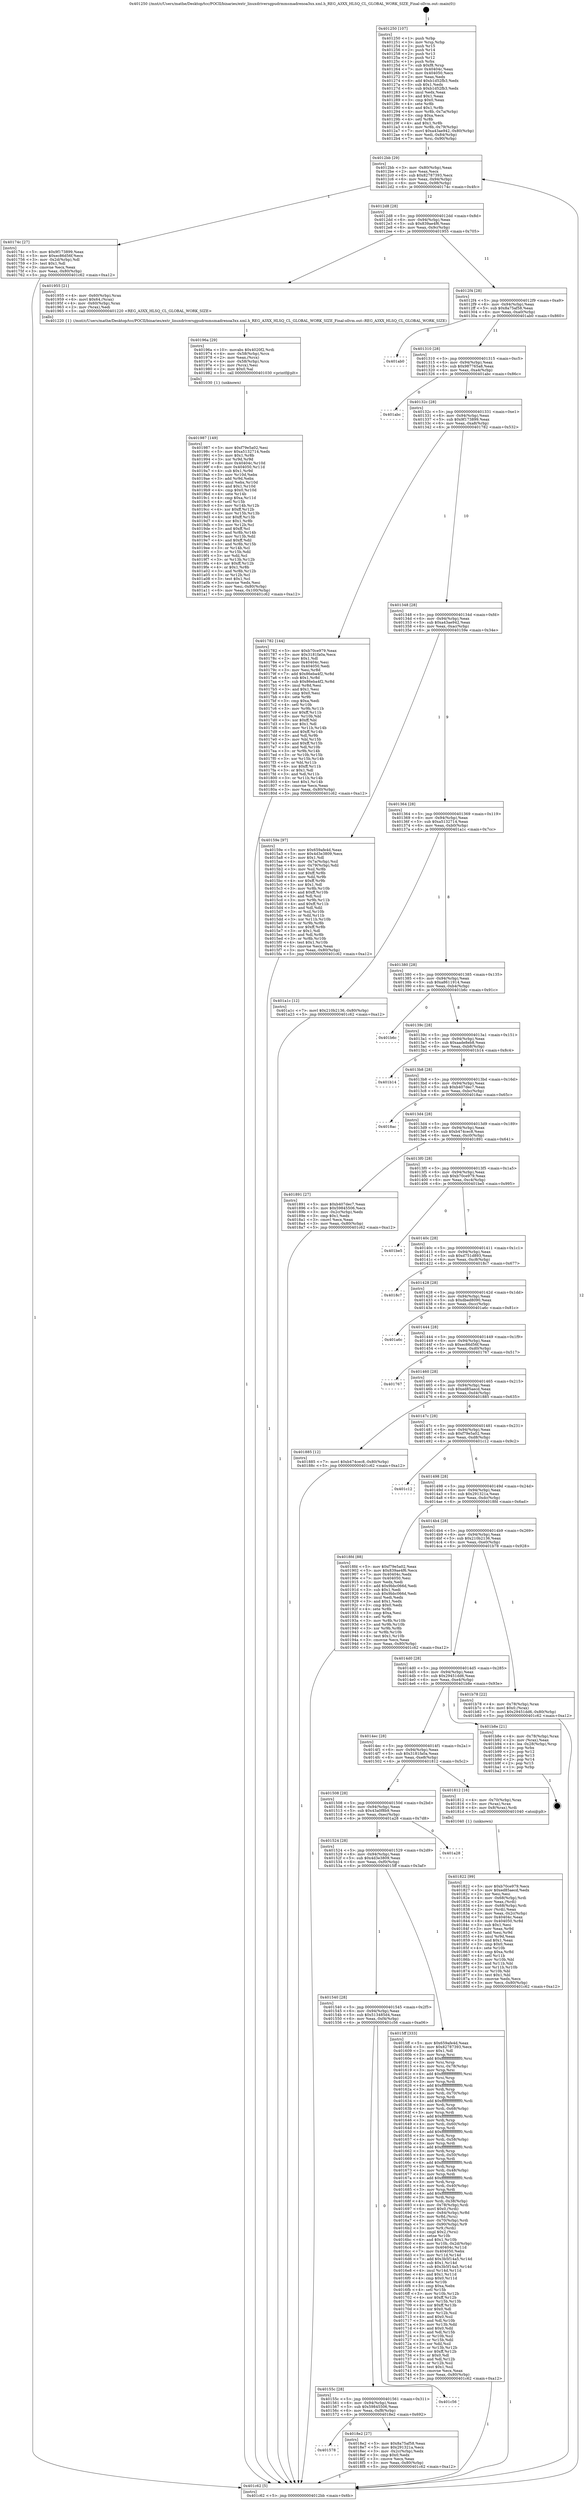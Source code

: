 digraph "0x401250" {
  label = "0x401250 (/mnt/c/Users/mathe/Desktop/tcc/POCII/binaries/extr_linuxdriversgpudrmmsmadrenoa3xx.xml.h_REG_A3XX_HLSQ_CL_GLOBAL_WORK_SIZE_Final-ollvm.out::main(0))"
  labelloc = "t"
  node[shape=record]

  Entry [label="",width=0.3,height=0.3,shape=circle,fillcolor=black,style=filled]
  "0x4012bb" [label="{
     0x4012bb [29]\l
     | [instrs]\l
     &nbsp;&nbsp;0x4012bb \<+3\>: mov -0x80(%rbp),%eax\l
     &nbsp;&nbsp;0x4012be \<+2\>: mov %eax,%ecx\l
     &nbsp;&nbsp;0x4012c0 \<+6\>: sub $0x82787393,%ecx\l
     &nbsp;&nbsp;0x4012c6 \<+6\>: mov %eax,-0x94(%rbp)\l
     &nbsp;&nbsp;0x4012cc \<+6\>: mov %ecx,-0x98(%rbp)\l
     &nbsp;&nbsp;0x4012d2 \<+6\>: je 000000000040174c \<main+0x4fc\>\l
  }"]
  "0x40174c" [label="{
     0x40174c [27]\l
     | [instrs]\l
     &nbsp;&nbsp;0x40174c \<+5\>: mov $0x9f173899,%eax\l
     &nbsp;&nbsp;0x401751 \<+5\>: mov $0xec86d56f,%ecx\l
     &nbsp;&nbsp;0x401756 \<+3\>: mov -0x2d(%rbp),%dl\l
     &nbsp;&nbsp;0x401759 \<+3\>: test $0x1,%dl\l
     &nbsp;&nbsp;0x40175c \<+3\>: cmovne %ecx,%eax\l
     &nbsp;&nbsp;0x40175f \<+3\>: mov %eax,-0x80(%rbp)\l
     &nbsp;&nbsp;0x401762 \<+5\>: jmp 0000000000401c62 \<main+0xa12\>\l
  }"]
  "0x4012d8" [label="{
     0x4012d8 [28]\l
     | [instrs]\l
     &nbsp;&nbsp;0x4012d8 \<+5\>: jmp 00000000004012dd \<main+0x8d\>\l
     &nbsp;&nbsp;0x4012dd \<+6\>: mov -0x94(%rbp),%eax\l
     &nbsp;&nbsp;0x4012e3 \<+5\>: sub $0x839ae4f6,%eax\l
     &nbsp;&nbsp;0x4012e8 \<+6\>: mov %eax,-0x9c(%rbp)\l
     &nbsp;&nbsp;0x4012ee \<+6\>: je 0000000000401955 \<main+0x705\>\l
  }"]
  Exit [label="",width=0.3,height=0.3,shape=circle,fillcolor=black,style=filled,peripheries=2]
  "0x401955" [label="{
     0x401955 [21]\l
     | [instrs]\l
     &nbsp;&nbsp;0x401955 \<+4\>: mov -0x60(%rbp),%rax\l
     &nbsp;&nbsp;0x401959 \<+6\>: movl $0x64,(%rax)\l
     &nbsp;&nbsp;0x40195f \<+4\>: mov -0x60(%rbp),%rax\l
     &nbsp;&nbsp;0x401963 \<+2\>: mov (%rax),%edi\l
     &nbsp;&nbsp;0x401965 \<+5\>: call 0000000000401220 \<REG_A3XX_HLSQ_CL_GLOBAL_WORK_SIZE\>\l
     | [calls]\l
     &nbsp;&nbsp;0x401220 \{1\} (/mnt/c/Users/mathe/Desktop/tcc/POCII/binaries/extr_linuxdriversgpudrmmsmadrenoa3xx.xml.h_REG_A3XX_HLSQ_CL_GLOBAL_WORK_SIZE_Final-ollvm.out::REG_A3XX_HLSQ_CL_GLOBAL_WORK_SIZE)\l
  }"]
  "0x4012f4" [label="{
     0x4012f4 [28]\l
     | [instrs]\l
     &nbsp;&nbsp;0x4012f4 \<+5\>: jmp 00000000004012f9 \<main+0xa9\>\l
     &nbsp;&nbsp;0x4012f9 \<+6\>: mov -0x94(%rbp),%eax\l
     &nbsp;&nbsp;0x4012ff \<+5\>: sub $0x8a75af58,%eax\l
     &nbsp;&nbsp;0x401304 \<+6\>: mov %eax,-0xa0(%rbp)\l
     &nbsp;&nbsp;0x40130a \<+6\>: je 0000000000401ab0 \<main+0x860\>\l
  }"]
  "0x401987" [label="{
     0x401987 [149]\l
     | [instrs]\l
     &nbsp;&nbsp;0x401987 \<+5\>: mov $0xf79e5a02,%esi\l
     &nbsp;&nbsp;0x40198c \<+5\>: mov $0xa5132714,%edx\l
     &nbsp;&nbsp;0x401991 \<+3\>: mov $0x1,%r8b\l
     &nbsp;&nbsp;0x401994 \<+3\>: xor %r9d,%r9d\l
     &nbsp;&nbsp;0x401997 \<+8\>: mov 0x40404c,%r10d\l
     &nbsp;&nbsp;0x40199f \<+8\>: mov 0x404050,%r11d\l
     &nbsp;&nbsp;0x4019a7 \<+4\>: sub $0x1,%r9d\l
     &nbsp;&nbsp;0x4019ab \<+3\>: mov %r10d,%ebx\l
     &nbsp;&nbsp;0x4019ae \<+3\>: add %r9d,%ebx\l
     &nbsp;&nbsp;0x4019b1 \<+4\>: imul %ebx,%r10d\l
     &nbsp;&nbsp;0x4019b5 \<+4\>: and $0x1,%r10d\l
     &nbsp;&nbsp;0x4019b9 \<+4\>: cmp $0x0,%r10d\l
     &nbsp;&nbsp;0x4019bd \<+4\>: sete %r14b\l
     &nbsp;&nbsp;0x4019c1 \<+4\>: cmp $0xa,%r11d\l
     &nbsp;&nbsp;0x4019c5 \<+4\>: setl %r15b\l
     &nbsp;&nbsp;0x4019c9 \<+3\>: mov %r14b,%r12b\l
     &nbsp;&nbsp;0x4019cc \<+4\>: xor $0xff,%r12b\l
     &nbsp;&nbsp;0x4019d0 \<+3\>: mov %r15b,%r13b\l
     &nbsp;&nbsp;0x4019d3 \<+4\>: xor $0xff,%r13b\l
     &nbsp;&nbsp;0x4019d7 \<+4\>: xor $0x1,%r8b\l
     &nbsp;&nbsp;0x4019db \<+3\>: mov %r12b,%cl\l
     &nbsp;&nbsp;0x4019de \<+3\>: and $0xff,%cl\l
     &nbsp;&nbsp;0x4019e1 \<+3\>: and %r8b,%r14b\l
     &nbsp;&nbsp;0x4019e4 \<+3\>: mov %r13b,%dil\l
     &nbsp;&nbsp;0x4019e7 \<+4\>: and $0xff,%dil\l
     &nbsp;&nbsp;0x4019eb \<+3\>: and %r8b,%r15b\l
     &nbsp;&nbsp;0x4019ee \<+3\>: or %r14b,%cl\l
     &nbsp;&nbsp;0x4019f1 \<+3\>: or %r15b,%dil\l
     &nbsp;&nbsp;0x4019f4 \<+3\>: xor %dil,%cl\l
     &nbsp;&nbsp;0x4019f7 \<+3\>: or %r13b,%r12b\l
     &nbsp;&nbsp;0x4019fa \<+4\>: xor $0xff,%r12b\l
     &nbsp;&nbsp;0x4019fe \<+4\>: or $0x1,%r8b\l
     &nbsp;&nbsp;0x401a02 \<+3\>: and %r8b,%r12b\l
     &nbsp;&nbsp;0x401a05 \<+3\>: or %r12b,%cl\l
     &nbsp;&nbsp;0x401a08 \<+3\>: test $0x1,%cl\l
     &nbsp;&nbsp;0x401a0b \<+3\>: cmovne %edx,%esi\l
     &nbsp;&nbsp;0x401a0e \<+3\>: mov %esi,-0x80(%rbp)\l
     &nbsp;&nbsp;0x401a11 \<+6\>: mov %eax,-0x100(%rbp)\l
     &nbsp;&nbsp;0x401a17 \<+5\>: jmp 0000000000401c62 \<main+0xa12\>\l
  }"]
  "0x401ab0" [label="{
     0x401ab0\l
  }", style=dashed]
  "0x401310" [label="{
     0x401310 [28]\l
     | [instrs]\l
     &nbsp;&nbsp;0x401310 \<+5\>: jmp 0000000000401315 \<main+0xc5\>\l
     &nbsp;&nbsp;0x401315 \<+6\>: mov -0x94(%rbp),%eax\l
     &nbsp;&nbsp;0x40131b \<+5\>: sub $0x987765a8,%eax\l
     &nbsp;&nbsp;0x401320 \<+6\>: mov %eax,-0xa4(%rbp)\l
     &nbsp;&nbsp;0x401326 \<+6\>: je 0000000000401abc \<main+0x86c\>\l
  }"]
  "0x40196a" [label="{
     0x40196a [29]\l
     | [instrs]\l
     &nbsp;&nbsp;0x40196a \<+10\>: movabs $0x4020f2,%rdi\l
     &nbsp;&nbsp;0x401974 \<+4\>: mov -0x58(%rbp),%rcx\l
     &nbsp;&nbsp;0x401978 \<+2\>: mov %eax,(%rcx)\l
     &nbsp;&nbsp;0x40197a \<+4\>: mov -0x58(%rbp),%rcx\l
     &nbsp;&nbsp;0x40197e \<+2\>: mov (%rcx),%esi\l
     &nbsp;&nbsp;0x401980 \<+2\>: mov $0x0,%al\l
     &nbsp;&nbsp;0x401982 \<+5\>: call 0000000000401030 \<printf@plt\>\l
     | [calls]\l
     &nbsp;&nbsp;0x401030 \{1\} (unknown)\l
  }"]
  "0x401abc" [label="{
     0x401abc\l
  }", style=dashed]
  "0x40132c" [label="{
     0x40132c [28]\l
     | [instrs]\l
     &nbsp;&nbsp;0x40132c \<+5\>: jmp 0000000000401331 \<main+0xe1\>\l
     &nbsp;&nbsp;0x401331 \<+6\>: mov -0x94(%rbp),%eax\l
     &nbsp;&nbsp;0x401337 \<+5\>: sub $0x9f173899,%eax\l
     &nbsp;&nbsp;0x40133c \<+6\>: mov %eax,-0xa8(%rbp)\l
     &nbsp;&nbsp;0x401342 \<+6\>: je 0000000000401782 \<main+0x532\>\l
  }"]
  "0x401578" [label="{
     0x401578\l
  }", style=dashed]
  "0x401782" [label="{
     0x401782 [144]\l
     | [instrs]\l
     &nbsp;&nbsp;0x401782 \<+5\>: mov $0xb70ce979,%eax\l
     &nbsp;&nbsp;0x401787 \<+5\>: mov $0x3181fa0a,%ecx\l
     &nbsp;&nbsp;0x40178c \<+2\>: mov $0x1,%dl\l
     &nbsp;&nbsp;0x40178e \<+7\>: mov 0x40404c,%esi\l
     &nbsp;&nbsp;0x401795 \<+7\>: mov 0x404050,%edi\l
     &nbsp;&nbsp;0x40179c \<+3\>: mov %esi,%r8d\l
     &nbsp;&nbsp;0x40179f \<+7\>: add $0x86eba4f2,%r8d\l
     &nbsp;&nbsp;0x4017a6 \<+4\>: sub $0x1,%r8d\l
     &nbsp;&nbsp;0x4017aa \<+7\>: sub $0x86eba4f2,%r8d\l
     &nbsp;&nbsp;0x4017b1 \<+4\>: imul %r8d,%esi\l
     &nbsp;&nbsp;0x4017b5 \<+3\>: and $0x1,%esi\l
     &nbsp;&nbsp;0x4017b8 \<+3\>: cmp $0x0,%esi\l
     &nbsp;&nbsp;0x4017bb \<+4\>: sete %r9b\l
     &nbsp;&nbsp;0x4017bf \<+3\>: cmp $0xa,%edi\l
     &nbsp;&nbsp;0x4017c2 \<+4\>: setl %r10b\l
     &nbsp;&nbsp;0x4017c6 \<+3\>: mov %r9b,%r11b\l
     &nbsp;&nbsp;0x4017c9 \<+4\>: xor $0xff,%r11b\l
     &nbsp;&nbsp;0x4017cd \<+3\>: mov %r10b,%bl\l
     &nbsp;&nbsp;0x4017d0 \<+3\>: xor $0xff,%bl\l
     &nbsp;&nbsp;0x4017d3 \<+3\>: xor $0x1,%dl\l
     &nbsp;&nbsp;0x4017d6 \<+3\>: mov %r11b,%r14b\l
     &nbsp;&nbsp;0x4017d9 \<+4\>: and $0xff,%r14b\l
     &nbsp;&nbsp;0x4017dd \<+3\>: and %dl,%r9b\l
     &nbsp;&nbsp;0x4017e0 \<+3\>: mov %bl,%r15b\l
     &nbsp;&nbsp;0x4017e3 \<+4\>: and $0xff,%r15b\l
     &nbsp;&nbsp;0x4017e7 \<+3\>: and %dl,%r10b\l
     &nbsp;&nbsp;0x4017ea \<+3\>: or %r9b,%r14b\l
     &nbsp;&nbsp;0x4017ed \<+3\>: or %r10b,%r15b\l
     &nbsp;&nbsp;0x4017f0 \<+3\>: xor %r15b,%r14b\l
     &nbsp;&nbsp;0x4017f3 \<+3\>: or %bl,%r11b\l
     &nbsp;&nbsp;0x4017f6 \<+4\>: xor $0xff,%r11b\l
     &nbsp;&nbsp;0x4017fa \<+3\>: or $0x1,%dl\l
     &nbsp;&nbsp;0x4017fd \<+3\>: and %dl,%r11b\l
     &nbsp;&nbsp;0x401800 \<+3\>: or %r11b,%r14b\l
     &nbsp;&nbsp;0x401803 \<+4\>: test $0x1,%r14b\l
     &nbsp;&nbsp;0x401807 \<+3\>: cmovne %ecx,%eax\l
     &nbsp;&nbsp;0x40180a \<+3\>: mov %eax,-0x80(%rbp)\l
     &nbsp;&nbsp;0x40180d \<+5\>: jmp 0000000000401c62 \<main+0xa12\>\l
  }"]
  "0x401348" [label="{
     0x401348 [28]\l
     | [instrs]\l
     &nbsp;&nbsp;0x401348 \<+5\>: jmp 000000000040134d \<main+0xfd\>\l
     &nbsp;&nbsp;0x40134d \<+6\>: mov -0x94(%rbp),%eax\l
     &nbsp;&nbsp;0x401353 \<+5\>: sub $0xa43ae942,%eax\l
     &nbsp;&nbsp;0x401358 \<+6\>: mov %eax,-0xac(%rbp)\l
     &nbsp;&nbsp;0x40135e \<+6\>: je 000000000040159e \<main+0x34e\>\l
  }"]
  "0x4018e2" [label="{
     0x4018e2 [27]\l
     | [instrs]\l
     &nbsp;&nbsp;0x4018e2 \<+5\>: mov $0x8a75af58,%eax\l
     &nbsp;&nbsp;0x4018e7 \<+5\>: mov $0x291321a,%ecx\l
     &nbsp;&nbsp;0x4018ec \<+3\>: mov -0x2c(%rbp),%edx\l
     &nbsp;&nbsp;0x4018ef \<+3\>: cmp $0x0,%edx\l
     &nbsp;&nbsp;0x4018f2 \<+3\>: cmove %ecx,%eax\l
     &nbsp;&nbsp;0x4018f5 \<+3\>: mov %eax,-0x80(%rbp)\l
     &nbsp;&nbsp;0x4018f8 \<+5\>: jmp 0000000000401c62 \<main+0xa12\>\l
  }"]
  "0x40159e" [label="{
     0x40159e [97]\l
     | [instrs]\l
     &nbsp;&nbsp;0x40159e \<+5\>: mov $0x659afe4d,%eax\l
     &nbsp;&nbsp;0x4015a3 \<+5\>: mov $0x4d3e3809,%ecx\l
     &nbsp;&nbsp;0x4015a8 \<+2\>: mov $0x1,%dl\l
     &nbsp;&nbsp;0x4015aa \<+4\>: mov -0x7a(%rbp),%sil\l
     &nbsp;&nbsp;0x4015ae \<+4\>: mov -0x79(%rbp),%dil\l
     &nbsp;&nbsp;0x4015b2 \<+3\>: mov %sil,%r8b\l
     &nbsp;&nbsp;0x4015b5 \<+4\>: xor $0xff,%r8b\l
     &nbsp;&nbsp;0x4015b9 \<+3\>: mov %dil,%r9b\l
     &nbsp;&nbsp;0x4015bc \<+4\>: xor $0xff,%r9b\l
     &nbsp;&nbsp;0x4015c0 \<+3\>: xor $0x1,%dl\l
     &nbsp;&nbsp;0x4015c3 \<+3\>: mov %r8b,%r10b\l
     &nbsp;&nbsp;0x4015c6 \<+4\>: and $0xff,%r10b\l
     &nbsp;&nbsp;0x4015ca \<+3\>: and %dl,%sil\l
     &nbsp;&nbsp;0x4015cd \<+3\>: mov %r9b,%r11b\l
     &nbsp;&nbsp;0x4015d0 \<+4\>: and $0xff,%r11b\l
     &nbsp;&nbsp;0x4015d4 \<+3\>: and %dl,%dil\l
     &nbsp;&nbsp;0x4015d7 \<+3\>: or %sil,%r10b\l
     &nbsp;&nbsp;0x4015da \<+3\>: or %dil,%r11b\l
     &nbsp;&nbsp;0x4015dd \<+3\>: xor %r11b,%r10b\l
     &nbsp;&nbsp;0x4015e0 \<+3\>: or %r9b,%r8b\l
     &nbsp;&nbsp;0x4015e3 \<+4\>: xor $0xff,%r8b\l
     &nbsp;&nbsp;0x4015e7 \<+3\>: or $0x1,%dl\l
     &nbsp;&nbsp;0x4015ea \<+3\>: and %dl,%r8b\l
     &nbsp;&nbsp;0x4015ed \<+3\>: or %r8b,%r10b\l
     &nbsp;&nbsp;0x4015f0 \<+4\>: test $0x1,%r10b\l
     &nbsp;&nbsp;0x4015f4 \<+3\>: cmovne %ecx,%eax\l
     &nbsp;&nbsp;0x4015f7 \<+3\>: mov %eax,-0x80(%rbp)\l
     &nbsp;&nbsp;0x4015fa \<+5\>: jmp 0000000000401c62 \<main+0xa12\>\l
  }"]
  "0x401364" [label="{
     0x401364 [28]\l
     | [instrs]\l
     &nbsp;&nbsp;0x401364 \<+5\>: jmp 0000000000401369 \<main+0x119\>\l
     &nbsp;&nbsp;0x401369 \<+6\>: mov -0x94(%rbp),%eax\l
     &nbsp;&nbsp;0x40136f \<+5\>: sub $0xa5132714,%eax\l
     &nbsp;&nbsp;0x401374 \<+6\>: mov %eax,-0xb0(%rbp)\l
     &nbsp;&nbsp;0x40137a \<+6\>: je 0000000000401a1c \<main+0x7cc\>\l
  }"]
  "0x401c62" [label="{
     0x401c62 [5]\l
     | [instrs]\l
     &nbsp;&nbsp;0x401c62 \<+5\>: jmp 00000000004012bb \<main+0x6b\>\l
  }"]
  "0x401250" [label="{
     0x401250 [107]\l
     | [instrs]\l
     &nbsp;&nbsp;0x401250 \<+1\>: push %rbp\l
     &nbsp;&nbsp;0x401251 \<+3\>: mov %rsp,%rbp\l
     &nbsp;&nbsp;0x401254 \<+2\>: push %r15\l
     &nbsp;&nbsp;0x401256 \<+2\>: push %r14\l
     &nbsp;&nbsp;0x401258 \<+2\>: push %r13\l
     &nbsp;&nbsp;0x40125a \<+2\>: push %r12\l
     &nbsp;&nbsp;0x40125c \<+1\>: push %rbx\l
     &nbsp;&nbsp;0x40125d \<+7\>: sub $0xf8,%rsp\l
     &nbsp;&nbsp;0x401264 \<+7\>: mov 0x40404c,%eax\l
     &nbsp;&nbsp;0x40126b \<+7\>: mov 0x404050,%ecx\l
     &nbsp;&nbsp;0x401272 \<+2\>: mov %eax,%edx\l
     &nbsp;&nbsp;0x401274 \<+6\>: add $0xb1d52fb3,%edx\l
     &nbsp;&nbsp;0x40127a \<+3\>: sub $0x1,%edx\l
     &nbsp;&nbsp;0x40127d \<+6\>: sub $0xb1d52fb3,%edx\l
     &nbsp;&nbsp;0x401283 \<+3\>: imul %edx,%eax\l
     &nbsp;&nbsp;0x401286 \<+3\>: and $0x1,%eax\l
     &nbsp;&nbsp;0x401289 \<+3\>: cmp $0x0,%eax\l
     &nbsp;&nbsp;0x40128c \<+4\>: sete %r8b\l
     &nbsp;&nbsp;0x401290 \<+4\>: and $0x1,%r8b\l
     &nbsp;&nbsp;0x401294 \<+4\>: mov %r8b,-0x7a(%rbp)\l
     &nbsp;&nbsp;0x401298 \<+3\>: cmp $0xa,%ecx\l
     &nbsp;&nbsp;0x40129b \<+4\>: setl %r8b\l
     &nbsp;&nbsp;0x40129f \<+4\>: and $0x1,%r8b\l
     &nbsp;&nbsp;0x4012a3 \<+4\>: mov %r8b,-0x79(%rbp)\l
     &nbsp;&nbsp;0x4012a7 \<+7\>: movl $0xa43ae942,-0x80(%rbp)\l
     &nbsp;&nbsp;0x4012ae \<+6\>: mov %edi,-0x84(%rbp)\l
     &nbsp;&nbsp;0x4012b4 \<+7\>: mov %rsi,-0x90(%rbp)\l
  }"]
  "0x40155c" [label="{
     0x40155c [28]\l
     | [instrs]\l
     &nbsp;&nbsp;0x40155c \<+5\>: jmp 0000000000401561 \<main+0x311\>\l
     &nbsp;&nbsp;0x401561 \<+6\>: mov -0x94(%rbp),%eax\l
     &nbsp;&nbsp;0x401567 \<+5\>: sub $0x59845506,%eax\l
     &nbsp;&nbsp;0x40156c \<+6\>: mov %eax,-0xf8(%rbp)\l
     &nbsp;&nbsp;0x401572 \<+6\>: je 00000000004018e2 \<main+0x692\>\l
  }"]
  "0x401a1c" [label="{
     0x401a1c [12]\l
     | [instrs]\l
     &nbsp;&nbsp;0x401a1c \<+7\>: movl $0x210b2136,-0x80(%rbp)\l
     &nbsp;&nbsp;0x401a23 \<+5\>: jmp 0000000000401c62 \<main+0xa12\>\l
  }"]
  "0x401380" [label="{
     0x401380 [28]\l
     | [instrs]\l
     &nbsp;&nbsp;0x401380 \<+5\>: jmp 0000000000401385 \<main+0x135\>\l
     &nbsp;&nbsp;0x401385 \<+6\>: mov -0x94(%rbp),%eax\l
     &nbsp;&nbsp;0x40138b \<+5\>: sub $0xa8611914,%eax\l
     &nbsp;&nbsp;0x401390 \<+6\>: mov %eax,-0xb4(%rbp)\l
     &nbsp;&nbsp;0x401396 \<+6\>: je 0000000000401b6c \<main+0x91c\>\l
  }"]
  "0x401c56" [label="{
     0x401c56\l
  }", style=dashed]
  "0x401b6c" [label="{
     0x401b6c\l
  }", style=dashed]
  "0x40139c" [label="{
     0x40139c [28]\l
     | [instrs]\l
     &nbsp;&nbsp;0x40139c \<+5\>: jmp 00000000004013a1 \<main+0x151\>\l
     &nbsp;&nbsp;0x4013a1 \<+6\>: mov -0x94(%rbp),%eax\l
     &nbsp;&nbsp;0x4013a7 \<+5\>: sub $0xaade8eb8,%eax\l
     &nbsp;&nbsp;0x4013ac \<+6\>: mov %eax,-0xb8(%rbp)\l
     &nbsp;&nbsp;0x4013b2 \<+6\>: je 0000000000401b14 \<main+0x8c4\>\l
  }"]
  "0x401822" [label="{
     0x401822 [99]\l
     | [instrs]\l
     &nbsp;&nbsp;0x401822 \<+5\>: mov $0xb70ce979,%ecx\l
     &nbsp;&nbsp;0x401827 \<+5\>: mov $0xed85aecd,%edx\l
     &nbsp;&nbsp;0x40182c \<+2\>: xor %esi,%esi\l
     &nbsp;&nbsp;0x40182e \<+4\>: mov -0x68(%rbp),%rdi\l
     &nbsp;&nbsp;0x401832 \<+2\>: mov %eax,(%rdi)\l
     &nbsp;&nbsp;0x401834 \<+4\>: mov -0x68(%rbp),%rdi\l
     &nbsp;&nbsp;0x401838 \<+2\>: mov (%rdi),%eax\l
     &nbsp;&nbsp;0x40183a \<+3\>: mov %eax,-0x2c(%rbp)\l
     &nbsp;&nbsp;0x40183d \<+7\>: mov 0x40404c,%eax\l
     &nbsp;&nbsp;0x401844 \<+8\>: mov 0x404050,%r8d\l
     &nbsp;&nbsp;0x40184c \<+3\>: sub $0x1,%esi\l
     &nbsp;&nbsp;0x40184f \<+3\>: mov %eax,%r9d\l
     &nbsp;&nbsp;0x401852 \<+3\>: add %esi,%r9d\l
     &nbsp;&nbsp;0x401855 \<+4\>: imul %r9d,%eax\l
     &nbsp;&nbsp;0x401859 \<+3\>: and $0x1,%eax\l
     &nbsp;&nbsp;0x40185c \<+3\>: cmp $0x0,%eax\l
     &nbsp;&nbsp;0x40185f \<+4\>: sete %r10b\l
     &nbsp;&nbsp;0x401863 \<+4\>: cmp $0xa,%r8d\l
     &nbsp;&nbsp;0x401867 \<+4\>: setl %r11b\l
     &nbsp;&nbsp;0x40186b \<+3\>: mov %r10b,%bl\l
     &nbsp;&nbsp;0x40186e \<+3\>: and %r11b,%bl\l
     &nbsp;&nbsp;0x401871 \<+3\>: xor %r11b,%r10b\l
     &nbsp;&nbsp;0x401874 \<+3\>: or %r10b,%bl\l
     &nbsp;&nbsp;0x401877 \<+3\>: test $0x1,%bl\l
     &nbsp;&nbsp;0x40187a \<+3\>: cmovne %edx,%ecx\l
     &nbsp;&nbsp;0x40187d \<+3\>: mov %ecx,-0x80(%rbp)\l
     &nbsp;&nbsp;0x401880 \<+5\>: jmp 0000000000401c62 \<main+0xa12\>\l
  }"]
  "0x401b14" [label="{
     0x401b14\l
  }", style=dashed]
  "0x4013b8" [label="{
     0x4013b8 [28]\l
     | [instrs]\l
     &nbsp;&nbsp;0x4013b8 \<+5\>: jmp 00000000004013bd \<main+0x16d\>\l
     &nbsp;&nbsp;0x4013bd \<+6\>: mov -0x94(%rbp),%eax\l
     &nbsp;&nbsp;0x4013c3 \<+5\>: sub $0xb407dec7,%eax\l
     &nbsp;&nbsp;0x4013c8 \<+6\>: mov %eax,-0xbc(%rbp)\l
     &nbsp;&nbsp;0x4013ce \<+6\>: je 00000000004018ac \<main+0x65c\>\l
  }"]
  "0x401540" [label="{
     0x401540 [28]\l
     | [instrs]\l
     &nbsp;&nbsp;0x401540 \<+5\>: jmp 0000000000401545 \<main+0x2f5\>\l
     &nbsp;&nbsp;0x401545 \<+6\>: mov -0x94(%rbp),%eax\l
     &nbsp;&nbsp;0x40154b \<+5\>: sub $0x513485d4,%eax\l
     &nbsp;&nbsp;0x401550 \<+6\>: mov %eax,-0xf4(%rbp)\l
     &nbsp;&nbsp;0x401556 \<+6\>: je 0000000000401c56 \<main+0xa06\>\l
  }"]
  "0x4018ac" [label="{
     0x4018ac\l
  }", style=dashed]
  "0x4013d4" [label="{
     0x4013d4 [28]\l
     | [instrs]\l
     &nbsp;&nbsp;0x4013d4 \<+5\>: jmp 00000000004013d9 \<main+0x189\>\l
     &nbsp;&nbsp;0x4013d9 \<+6\>: mov -0x94(%rbp),%eax\l
     &nbsp;&nbsp;0x4013df \<+5\>: sub $0xb474cec8,%eax\l
     &nbsp;&nbsp;0x4013e4 \<+6\>: mov %eax,-0xc0(%rbp)\l
     &nbsp;&nbsp;0x4013ea \<+6\>: je 0000000000401891 \<main+0x641\>\l
  }"]
  "0x4015ff" [label="{
     0x4015ff [333]\l
     | [instrs]\l
     &nbsp;&nbsp;0x4015ff \<+5\>: mov $0x659afe4d,%eax\l
     &nbsp;&nbsp;0x401604 \<+5\>: mov $0x82787393,%ecx\l
     &nbsp;&nbsp;0x401609 \<+2\>: mov $0x1,%dl\l
     &nbsp;&nbsp;0x40160b \<+3\>: mov %rsp,%rsi\l
     &nbsp;&nbsp;0x40160e \<+4\>: add $0xfffffffffffffff0,%rsi\l
     &nbsp;&nbsp;0x401612 \<+3\>: mov %rsi,%rsp\l
     &nbsp;&nbsp;0x401615 \<+4\>: mov %rsi,-0x78(%rbp)\l
     &nbsp;&nbsp;0x401619 \<+3\>: mov %rsp,%rsi\l
     &nbsp;&nbsp;0x40161c \<+4\>: add $0xfffffffffffffff0,%rsi\l
     &nbsp;&nbsp;0x401620 \<+3\>: mov %rsi,%rsp\l
     &nbsp;&nbsp;0x401623 \<+3\>: mov %rsp,%rdi\l
     &nbsp;&nbsp;0x401626 \<+4\>: add $0xfffffffffffffff0,%rdi\l
     &nbsp;&nbsp;0x40162a \<+3\>: mov %rdi,%rsp\l
     &nbsp;&nbsp;0x40162d \<+4\>: mov %rdi,-0x70(%rbp)\l
     &nbsp;&nbsp;0x401631 \<+3\>: mov %rsp,%rdi\l
     &nbsp;&nbsp;0x401634 \<+4\>: add $0xfffffffffffffff0,%rdi\l
     &nbsp;&nbsp;0x401638 \<+3\>: mov %rdi,%rsp\l
     &nbsp;&nbsp;0x40163b \<+4\>: mov %rdi,-0x68(%rbp)\l
     &nbsp;&nbsp;0x40163f \<+3\>: mov %rsp,%rdi\l
     &nbsp;&nbsp;0x401642 \<+4\>: add $0xfffffffffffffff0,%rdi\l
     &nbsp;&nbsp;0x401646 \<+3\>: mov %rdi,%rsp\l
     &nbsp;&nbsp;0x401649 \<+4\>: mov %rdi,-0x60(%rbp)\l
     &nbsp;&nbsp;0x40164d \<+3\>: mov %rsp,%rdi\l
     &nbsp;&nbsp;0x401650 \<+4\>: add $0xfffffffffffffff0,%rdi\l
     &nbsp;&nbsp;0x401654 \<+3\>: mov %rdi,%rsp\l
     &nbsp;&nbsp;0x401657 \<+4\>: mov %rdi,-0x58(%rbp)\l
     &nbsp;&nbsp;0x40165b \<+3\>: mov %rsp,%rdi\l
     &nbsp;&nbsp;0x40165e \<+4\>: add $0xfffffffffffffff0,%rdi\l
     &nbsp;&nbsp;0x401662 \<+3\>: mov %rdi,%rsp\l
     &nbsp;&nbsp;0x401665 \<+4\>: mov %rdi,-0x50(%rbp)\l
     &nbsp;&nbsp;0x401669 \<+3\>: mov %rsp,%rdi\l
     &nbsp;&nbsp;0x40166c \<+4\>: add $0xfffffffffffffff0,%rdi\l
     &nbsp;&nbsp;0x401670 \<+3\>: mov %rdi,%rsp\l
     &nbsp;&nbsp;0x401673 \<+4\>: mov %rdi,-0x48(%rbp)\l
     &nbsp;&nbsp;0x401677 \<+3\>: mov %rsp,%rdi\l
     &nbsp;&nbsp;0x40167a \<+4\>: add $0xfffffffffffffff0,%rdi\l
     &nbsp;&nbsp;0x40167e \<+3\>: mov %rdi,%rsp\l
     &nbsp;&nbsp;0x401681 \<+4\>: mov %rdi,-0x40(%rbp)\l
     &nbsp;&nbsp;0x401685 \<+3\>: mov %rsp,%rdi\l
     &nbsp;&nbsp;0x401688 \<+4\>: add $0xfffffffffffffff0,%rdi\l
     &nbsp;&nbsp;0x40168c \<+3\>: mov %rdi,%rsp\l
     &nbsp;&nbsp;0x40168f \<+4\>: mov %rdi,-0x38(%rbp)\l
     &nbsp;&nbsp;0x401693 \<+4\>: mov -0x78(%rbp),%rdi\l
     &nbsp;&nbsp;0x401697 \<+6\>: movl $0x0,(%rdi)\l
     &nbsp;&nbsp;0x40169d \<+7\>: mov -0x84(%rbp),%r8d\l
     &nbsp;&nbsp;0x4016a4 \<+3\>: mov %r8d,(%rsi)\l
     &nbsp;&nbsp;0x4016a7 \<+4\>: mov -0x70(%rbp),%rdi\l
     &nbsp;&nbsp;0x4016ab \<+7\>: mov -0x90(%rbp),%r9\l
     &nbsp;&nbsp;0x4016b2 \<+3\>: mov %r9,(%rdi)\l
     &nbsp;&nbsp;0x4016b5 \<+3\>: cmpl $0x2,(%rsi)\l
     &nbsp;&nbsp;0x4016b8 \<+4\>: setne %r10b\l
     &nbsp;&nbsp;0x4016bc \<+4\>: and $0x1,%r10b\l
     &nbsp;&nbsp;0x4016c0 \<+4\>: mov %r10b,-0x2d(%rbp)\l
     &nbsp;&nbsp;0x4016c4 \<+8\>: mov 0x40404c,%r11d\l
     &nbsp;&nbsp;0x4016cc \<+7\>: mov 0x404050,%ebx\l
     &nbsp;&nbsp;0x4016d3 \<+3\>: mov %r11d,%r14d\l
     &nbsp;&nbsp;0x4016d6 \<+7\>: add $0x3b5f14a5,%r14d\l
     &nbsp;&nbsp;0x4016dd \<+4\>: sub $0x1,%r14d\l
     &nbsp;&nbsp;0x4016e1 \<+7\>: sub $0x3b5f14a5,%r14d\l
     &nbsp;&nbsp;0x4016e8 \<+4\>: imul %r14d,%r11d\l
     &nbsp;&nbsp;0x4016ec \<+4\>: and $0x1,%r11d\l
     &nbsp;&nbsp;0x4016f0 \<+4\>: cmp $0x0,%r11d\l
     &nbsp;&nbsp;0x4016f4 \<+4\>: sete %r10b\l
     &nbsp;&nbsp;0x4016f8 \<+3\>: cmp $0xa,%ebx\l
     &nbsp;&nbsp;0x4016fb \<+4\>: setl %r15b\l
     &nbsp;&nbsp;0x4016ff \<+3\>: mov %r10b,%r12b\l
     &nbsp;&nbsp;0x401702 \<+4\>: xor $0xff,%r12b\l
     &nbsp;&nbsp;0x401706 \<+3\>: mov %r15b,%r13b\l
     &nbsp;&nbsp;0x401709 \<+4\>: xor $0xff,%r13b\l
     &nbsp;&nbsp;0x40170d \<+3\>: xor $0x0,%dl\l
     &nbsp;&nbsp;0x401710 \<+3\>: mov %r12b,%sil\l
     &nbsp;&nbsp;0x401713 \<+4\>: and $0x0,%sil\l
     &nbsp;&nbsp;0x401717 \<+3\>: and %dl,%r10b\l
     &nbsp;&nbsp;0x40171a \<+3\>: mov %r13b,%dil\l
     &nbsp;&nbsp;0x40171d \<+4\>: and $0x0,%dil\l
     &nbsp;&nbsp;0x401721 \<+3\>: and %dl,%r15b\l
     &nbsp;&nbsp;0x401724 \<+3\>: or %r10b,%sil\l
     &nbsp;&nbsp;0x401727 \<+3\>: or %r15b,%dil\l
     &nbsp;&nbsp;0x40172a \<+3\>: xor %dil,%sil\l
     &nbsp;&nbsp;0x40172d \<+3\>: or %r13b,%r12b\l
     &nbsp;&nbsp;0x401730 \<+4\>: xor $0xff,%r12b\l
     &nbsp;&nbsp;0x401734 \<+3\>: or $0x0,%dl\l
     &nbsp;&nbsp;0x401737 \<+3\>: and %dl,%r12b\l
     &nbsp;&nbsp;0x40173a \<+3\>: or %r12b,%sil\l
     &nbsp;&nbsp;0x40173d \<+4\>: test $0x1,%sil\l
     &nbsp;&nbsp;0x401741 \<+3\>: cmovne %ecx,%eax\l
     &nbsp;&nbsp;0x401744 \<+3\>: mov %eax,-0x80(%rbp)\l
     &nbsp;&nbsp;0x401747 \<+5\>: jmp 0000000000401c62 \<main+0xa12\>\l
  }"]
  "0x401891" [label="{
     0x401891 [27]\l
     | [instrs]\l
     &nbsp;&nbsp;0x401891 \<+5\>: mov $0xb407dec7,%eax\l
     &nbsp;&nbsp;0x401896 \<+5\>: mov $0x59845506,%ecx\l
     &nbsp;&nbsp;0x40189b \<+3\>: mov -0x2c(%rbp),%edx\l
     &nbsp;&nbsp;0x40189e \<+3\>: cmp $0x1,%edx\l
     &nbsp;&nbsp;0x4018a1 \<+3\>: cmovl %ecx,%eax\l
     &nbsp;&nbsp;0x4018a4 \<+3\>: mov %eax,-0x80(%rbp)\l
     &nbsp;&nbsp;0x4018a7 \<+5\>: jmp 0000000000401c62 \<main+0xa12\>\l
  }"]
  "0x4013f0" [label="{
     0x4013f0 [28]\l
     | [instrs]\l
     &nbsp;&nbsp;0x4013f0 \<+5\>: jmp 00000000004013f5 \<main+0x1a5\>\l
     &nbsp;&nbsp;0x4013f5 \<+6\>: mov -0x94(%rbp),%eax\l
     &nbsp;&nbsp;0x4013fb \<+5\>: sub $0xb70ce979,%eax\l
     &nbsp;&nbsp;0x401400 \<+6\>: mov %eax,-0xc4(%rbp)\l
     &nbsp;&nbsp;0x401406 \<+6\>: je 0000000000401be5 \<main+0x995\>\l
  }"]
  "0x401524" [label="{
     0x401524 [28]\l
     | [instrs]\l
     &nbsp;&nbsp;0x401524 \<+5\>: jmp 0000000000401529 \<main+0x2d9\>\l
     &nbsp;&nbsp;0x401529 \<+6\>: mov -0x94(%rbp),%eax\l
     &nbsp;&nbsp;0x40152f \<+5\>: sub $0x4d3e3809,%eax\l
     &nbsp;&nbsp;0x401534 \<+6\>: mov %eax,-0xf0(%rbp)\l
     &nbsp;&nbsp;0x40153a \<+6\>: je 00000000004015ff \<main+0x3af\>\l
  }"]
  "0x401be5" [label="{
     0x401be5\l
  }", style=dashed]
  "0x40140c" [label="{
     0x40140c [28]\l
     | [instrs]\l
     &nbsp;&nbsp;0x40140c \<+5\>: jmp 0000000000401411 \<main+0x1c1\>\l
     &nbsp;&nbsp;0x401411 \<+6\>: mov -0x94(%rbp),%eax\l
     &nbsp;&nbsp;0x401417 \<+5\>: sub $0xd751d893,%eax\l
     &nbsp;&nbsp;0x40141c \<+6\>: mov %eax,-0xc8(%rbp)\l
     &nbsp;&nbsp;0x401422 \<+6\>: je 00000000004018c7 \<main+0x677\>\l
  }"]
  "0x401a28" [label="{
     0x401a28\l
  }", style=dashed]
  "0x4018c7" [label="{
     0x4018c7\l
  }", style=dashed]
  "0x401428" [label="{
     0x401428 [28]\l
     | [instrs]\l
     &nbsp;&nbsp;0x401428 \<+5\>: jmp 000000000040142d \<main+0x1dd\>\l
     &nbsp;&nbsp;0x40142d \<+6\>: mov -0x94(%rbp),%eax\l
     &nbsp;&nbsp;0x401433 \<+5\>: sub $0xdbed8090,%eax\l
     &nbsp;&nbsp;0x401438 \<+6\>: mov %eax,-0xcc(%rbp)\l
     &nbsp;&nbsp;0x40143e \<+6\>: je 0000000000401a6c \<main+0x81c\>\l
  }"]
  "0x401508" [label="{
     0x401508 [28]\l
     | [instrs]\l
     &nbsp;&nbsp;0x401508 \<+5\>: jmp 000000000040150d \<main+0x2bd\>\l
     &nbsp;&nbsp;0x40150d \<+6\>: mov -0x94(%rbp),%eax\l
     &nbsp;&nbsp;0x401513 \<+5\>: sub $0x43a0f8b9,%eax\l
     &nbsp;&nbsp;0x401518 \<+6\>: mov %eax,-0xec(%rbp)\l
     &nbsp;&nbsp;0x40151e \<+6\>: je 0000000000401a28 \<main+0x7d8\>\l
  }"]
  "0x401a6c" [label="{
     0x401a6c\l
  }", style=dashed]
  "0x401444" [label="{
     0x401444 [28]\l
     | [instrs]\l
     &nbsp;&nbsp;0x401444 \<+5\>: jmp 0000000000401449 \<main+0x1f9\>\l
     &nbsp;&nbsp;0x401449 \<+6\>: mov -0x94(%rbp),%eax\l
     &nbsp;&nbsp;0x40144f \<+5\>: sub $0xec86d56f,%eax\l
     &nbsp;&nbsp;0x401454 \<+6\>: mov %eax,-0xd0(%rbp)\l
     &nbsp;&nbsp;0x40145a \<+6\>: je 0000000000401767 \<main+0x517\>\l
  }"]
  "0x401812" [label="{
     0x401812 [16]\l
     | [instrs]\l
     &nbsp;&nbsp;0x401812 \<+4\>: mov -0x70(%rbp),%rax\l
     &nbsp;&nbsp;0x401816 \<+3\>: mov (%rax),%rax\l
     &nbsp;&nbsp;0x401819 \<+4\>: mov 0x8(%rax),%rdi\l
     &nbsp;&nbsp;0x40181d \<+5\>: call 0000000000401040 \<atoi@plt\>\l
     | [calls]\l
     &nbsp;&nbsp;0x401040 \{1\} (unknown)\l
  }"]
  "0x401767" [label="{
     0x401767\l
  }", style=dashed]
  "0x401460" [label="{
     0x401460 [28]\l
     | [instrs]\l
     &nbsp;&nbsp;0x401460 \<+5\>: jmp 0000000000401465 \<main+0x215\>\l
     &nbsp;&nbsp;0x401465 \<+6\>: mov -0x94(%rbp),%eax\l
     &nbsp;&nbsp;0x40146b \<+5\>: sub $0xed85aecd,%eax\l
     &nbsp;&nbsp;0x401470 \<+6\>: mov %eax,-0xd4(%rbp)\l
     &nbsp;&nbsp;0x401476 \<+6\>: je 0000000000401885 \<main+0x635\>\l
  }"]
  "0x4014ec" [label="{
     0x4014ec [28]\l
     | [instrs]\l
     &nbsp;&nbsp;0x4014ec \<+5\>: jmp 00000000004014f1 \<main+0x2a1\>\l
     &nbsp;&nbsp;0x4014f1 \<+6\>: mov -0x94(%rbp),%eax\l
     &nbsp;&nbsp;0x4014f7 \<+5\>: sub $0x3181fa0a,%eax\l
     &nbsp;&nbsp;0x4014fc \<+6\>: mov %eax,-0xe8(%rbp)\l
     &nbsp;&nbsp;0x401502 \<+6\>: je 0000000000401812 \<main+0x5c2\>\l
  }"]
  "0x401885" [label="{
     0x401885 [12]\l
     | [instrs]\l
     &nbsp;&nbsp;0x401885 \<+7\>: movl $0xb474cec8,-0x80(%rbp)\l
     &nbsp;&nbsp;0x40188c \<+5\>: jmp 0000000000401c62 \<main+0xa12\>\l
  }"]
  "0x40147c" [label="{
     0x40147c [28]\l
     | [instrs]\l
     &nbsp;&nbsp;0x40147c \<+5\>: jmp 0000000000401481 \<main+0x231\>\l
     &nbsp;&nbsp;0x401481 \<+6\>: mov -0x94(%rbp),%eax\l
     &nbsp;&nbsp;0x401487 \<+5\>: sub $0xf79e5a02,%eax\l
     &nbsp;&nbsp;0x40148c \<+6\>: mov %eax,-0xd8(%rbp)\l
     &nbsp;&nbsp;0x401492 \<+6\>: je 0000000000401c12 \<main+0x9c2\>\l
  }"]
  "0x401b8e" [label="{
     0x401b8e [21]\l
     | [instrs]\l
     &nbsp;&nbsp;0x401b8e \<+4\>: mov -0x78(%rbp),%rax\l
     &nbsp;&nbsp;0x401b92 \<+2\>: mov (%rax),%eax\l
     &nbsp;&nbsp;0x401b94 \<+4\>: lea -0x28(%rbp),%rsp\l
     &nbsp;&nbsp;0x401b98 \<+1\>: pop %rbx\l
     &nbsp;&nbsp;0x401b99 \<+2\>: pop %r12\l
     &nbsp;&nbsp;0x401b9b \<+2\>: pop %r13\l
     &nbsp;&nbsp;0x401b9d \<+2\>: pop %r14\l
     &nbsp;&nbsp;0x401b9f \<+2\>: pop %r15\l
     &nbsp;&nbsp;0x401ba1 \<+1\>: pop %rbp\l
     &nbsp;&nbsp;0x401ba2 \<+1\>: ret\l
  }"]
  "0x401c12" [label="{
     0x401c12\l
  }", style=dashed]
  "0x401498" [label="{
     0x401498 [28]\l
     | [instrs]\l
     &nbsp;&nbsp;0x401498 \<+5\>: jmp 000000000040149d \<main+0x24d\>\l
     &nbsp;&nbsp;0x40149d \<+6\>: mov -0x94(%rbp),%eax\l
     &nbsp;&nbsp;0x4014a3 \<+5\>: sub $0x291321a,%eax\l
     &nbsp;&nbsp;0x4014a8 \<+6\>: mov %eax,-0xdc(%rbp)\l
     &nbsp;&nbsp;0x4014ae \<+6\>: je 00000000004018fd \<main+0x6ad\>\l
  }"]
  "0x4014d0" [label="{
     0x4014d0 [28]\l
     | [instrs]\l
     &nbsp;&nbsp;0x4014d0 \<+5\>: jmp 00000000004014d5 \<main+0x285\>\l
     &nbsp;&nbsp;0x4014d5 \<+6\>: mov -0x94(%rbp),%eax\l
     &nbsp;&nbsp;0x4014db \<+5\>: sub $0x29451dd6,%eax\l
     &nbsp;&nbsp;0x4014e0 \<+6\>: mov %eax,-0xe4(%rbp)\l
     &nbsp;&nbsp;0x4014e6 \<+6\>: je 0000000000401b8e \<main+0x93e\>\l
  }"]
  "0x4018fd" [label="{
     0x4018fd [88]\l
     | [instrs]\l
     &nbsp;&nbsp;0x4018fd \<+5\>: mov $0xf79e5a02,%eax\l
     &nbsp;&nbsp;0x401902 \<+5\>: mov $0x839ae4f6,%ecx\l
     &nbsp;&nbsp;0x401907 \<+7\>: mov 0x40404c,%edx\l
     &nbsp;&nbsp;0x40190e \<+7\>: mov 0x404050,%esi\l
     &nbsp;&nbsp;0x401915 \<+2\>: mov %edx,%edi\l
     &nbsp;&nbsp;0x401917 \<+6\>: add $0x9bbc066d,%edi\l
     &nbsp;&nbsp;0x40191d \<+3\>: sub $0x1,%edi\l
     &nbsp;&nbsp;0x401920 \<+6\>: sub $0x9bbc066d,%edi\l
     &nbsp;&nbsp;0x401926 \<+3\>: imul %edi,%edx\l
     &nbsp;&nbsp;0x401929 \<+3\>: and $0x1,%edx\l
     &nbsp;&nbsp;0x40192c \<+3\>: cmp $0x0,%edx\l
     &nbsp;&nbsp;0x40192f \<+4\>: sete %r8b\l
     &nbsp;&nbsp;0x401933 \<+3\>: cmp $0xa,%esi\l
     &nbsp;&nbsp;0x401936 \<+4\>: setl %r9b\l
     &nbsp;&nbsp;0x40193a \<+3\>: mov %r8b,%r10b\l
     &nbsp;&nbsp;0x40193d \<+3\>: and %r9b,%r10b\l
     &nbsp;&nbsp;0x401940 \<+3\>: xor %r9b,%r8b\l
     &nbsp;&nbsp;0x401943 \<+3\>: or %r8b,%r10b\l
     &nbsp;&nbsp;0x401946 \<+4\>: test $0x1,%r10b\l
     &nbsp;&nbsp;0x40194a \<+3\>: cmovne %ecx,%eax\l
     &nbsp;&nbsp;0x40194d \<+3\>: mov %eax,-0x80(%rbp)\l
     &nbsp;&nbsp;0x401950 \<+5\>: jmp 0000000000401c62 \<main+0xa12\>\l
  }"]
  "0x4014b4" [label="{
     0x4014b4 [28]\l
     | [instrs]\l
     &nbsp;&nbsp;0x4014b4 \<+5\>: jmp 00000000004014b9 \<main+0x269\>\l
     &nbsp;&nbsp;0x4014b9 \<+6\>: mov -0x94(%rbp),%eax\l
     &nbsp;&nbsp;0x4014bf \<+5\>: sub $0x210b2136,%eax\l
     &nbsp;&nbsp;0x4014c4 \<+6\>: mov %eax,-0xe0(%rbp)\l
     &nbsp;&nbsp;0x4014ca \<+6\>: je 0000000000401b78 \<main+0x928\>\l
  }"]
  "0x401b78" [label="{
     0x401b78 [22]\l
     | [instrs]\l
     &nbsp;&nbsp;0x401b78 \<+4\>: mov -0x78(%rbp),%rax\l
     &nbsp;&nbsp;0x401b7c \<+6\>: movl $0x0,(%rax)\l
     &nbsp;&nbsp;0x401b82 \<+7\>: movl $0x29451dd6,-0x80(%rbp)\l
     &nbsp;&nbsp;0x401b89 \<+5\>: jmp 0000000000401c62 \<main+0xa12\>\l
  }"]
  Entry -> "0x401250" [label=" 1"]
  "0x4012bb" -> "0x40174c" [label=" 1"]
  "0x4012bb" -> "0x4012d8" [label=" 12"]
  "0x401b8e" -> Exit [label=" 1"]
  "0x4012d8" -> "0x401955" [label=" 1"]
  "0x4012d8" -> "0x4012f4" [label=" 11"]
  "0x401b78" -> "0x401c62" [label=" 1"]
  "0x4012f4" -> "0x401ab0" [label=" 0"]
  "0x4012f4" -> "0x401310" [label=" 11"]
  "0x401a1c" -> "0x401c62" [label=" 1"]
  "0x401310" -> "0x401abc" [label=" 0"]
  "0x401310" -> "0x40132c" [label=" 11"]
  "0x401987" -> "0x401c62" [label=" 1"]
  "0x40132c" -> "0x401782" [label=" 1"]
  "0x40132c" -> "0x401348" [label=" 10"]
  "0x40196a" -> "0x401987" [label=" 1"]
  "0x401348" -> "0x40159e" [label=" 1"]
  "0x401348" -> "0x401364" [label=" 9"]
  "0x40159e" -> "0x401c62" [label=" 1"]
  "0x401250" -> "0x4012bb" [label=" 1"]
  "0x401c62" -> "0x4012bb" [label=" 12"]
  "0x401955" -> "0x40196a" [label=" 1"]
  "0x401364" -> "0x401a1c" [label=" 1"]
  "0x401364" -> "0x401380" [label=" 8"]
  "0x4018e2" -> "0x401c62" [label=" 1"]
  "0x401380" -> "0x401b6c" [label=" 0"]
  "0x401380" -> "0x40139c" [label=" 8"]
  "0x40155c" -> "0x401578" [label=" 0"]
  "0x40139c" -> "0x401b14" [label=" 0"]
  "0x40139c" -> "0x4013b8" [label=" 8"]
  "0x4018fd" -> "0x401c62" [label=" 1"]
  "0x4013b8" -> "0x4018ac" [label=" 0"]
  "0x4013b8" -> "0x4013d4" [label=" 8"]
  "0x401540" -> "0x401c56" [label=" 0"]
  "0x4013d4" -> "0x401891" [label=" 1"]
  "0x4013d4" -> "0x4013f0" [label=" 7"]
  "0x40155c" -> "0x4018e2" [label=" 1"]
  "0x4013f0" -> "0x401be5" [label=" 0"]
  "0x4013f0" -> "0x40140c" [label=" 7"]
  "0x401885" -> "0x401c62" [label=" 1"]
  "0x40140c" -> "0x4018c7" [label=" 0"]
  "0x40140c" -> "0x401428" [label=" 7"]
  "0x401822" -> "0x401c62" [label=" 1"]
  "0x401428" -> "0x401a6c" [label=" 0"]
  "0x401428" -> "0x401444" [label=" 7"]
  "0x401782" -> "0x401c62" [label=" 1"]
  "0x401444" -> "0x401767" [label=" 0"]
  "0x401444" -> "0x401460" [label=" 7"]
  "0x40174c" -> "0x401c62" [label=" 1"]
  "0x401460" -> "0x401885" [label=" 1"]
  "0x401460" -> "0x40147c" [label=" 6"]
  "0x401540" -> "0x40155c" [label=" 1"]
  "0x40147c" -> "0x401c12" [label=" 0"]
  "0x40147c" -> "0x401498" [label=" 6"]
  "0x401524" -> "0x401540" [label=" 1"]
  "0x401498" -> "0x4018fd" [label=" 1"]
  "0x401498" -> "0x4014b4" [label=" 5"]
  "0x401891" -> "0x401c62" [label=" 1"]
  "0x4014b4" -> "0x401b78" [label=" 1"]
  "0x4014b4" -> "0x4014d0" [label=" 4"]
  "0x401524" -> "0x4015ff" [label=" 1"]
  "0x4014d0" -> "0x401b8e" [label=" 1"]
  "0x4014d0" -> "0x4014ec" [label=" 3"]
  "0x4015ff" -> "0x401c62" [label=" 1"]
  "0x4014ec" -> "0x401812" [label=" 1"]
  "0x4014ec" -> "0x401508" [label=" 2"]
  "0x401812" -> "0x401822" [label=" 1"]
  "0x401508" -> "0x401a28" [label=" 0"]
  "0x401508" -> "0x401524" [label=" 2"]
}

